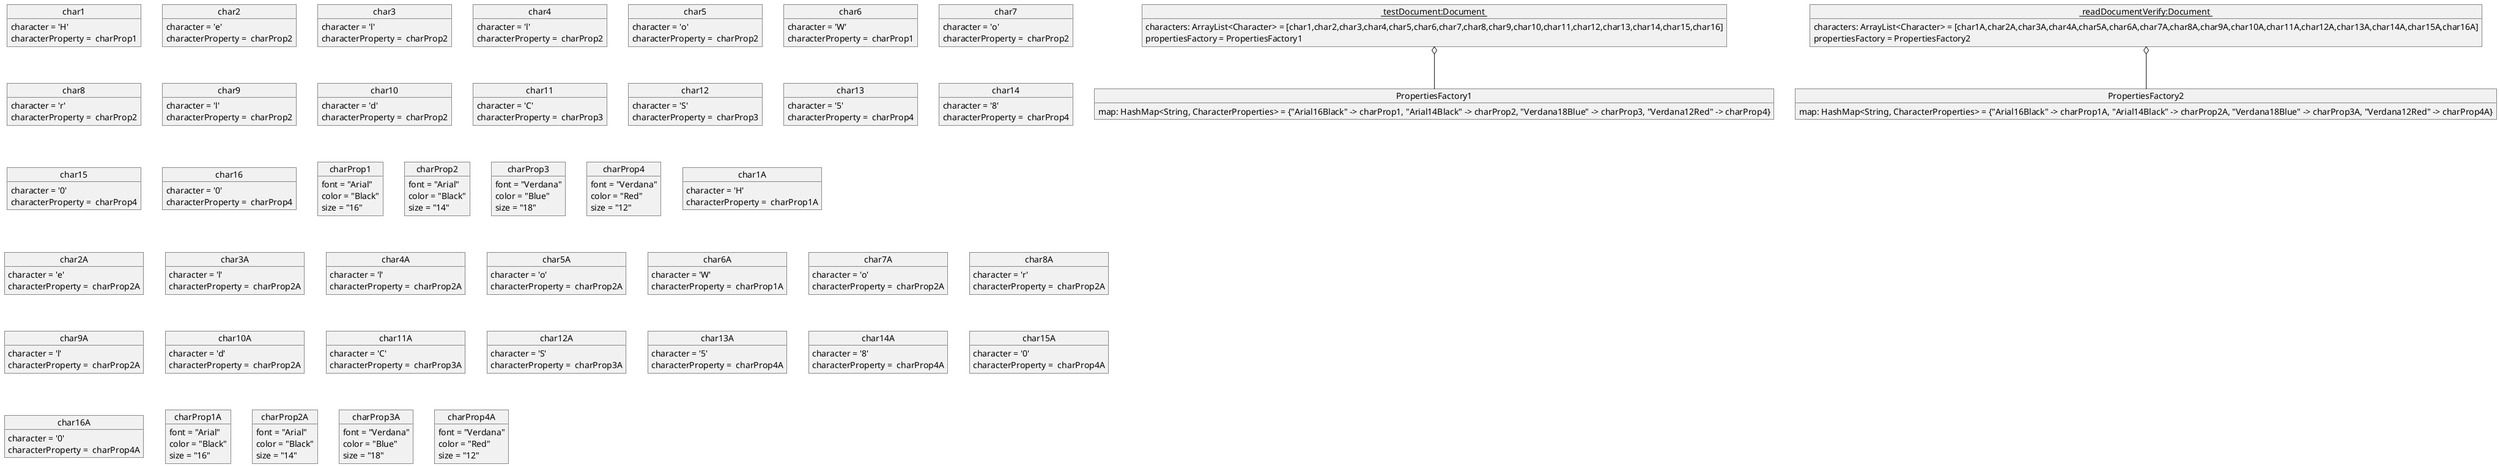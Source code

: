 @startuml

object "<u> testDocument:Document </u>" as doc {
characters: ArrayList<Character> = [char1,char2,char3,char4,char5,char6,char7,char8,char9,char10,char11,char12,char13,char14,char15,char16]
propertiesFactory = PropertiesFactory1
}

object PropertiesFactory1 {
map: HashMap<String, CharacterProperties> = {"Arial16Black" -> charProp1, "Arial14Black" -> charProp2, "Verdana18Blue" -> charProp3, "Verdana12Red" -> charProp4}
}

object char1 {
character = 'H'
characterProperty =  charProp1
}
object char2 {
character = 'e'
characterProperty =  charProp2
}
object char3 {
character = 'l'
characterProperty =  charProp2
}
object char4 {
character = 'l'
characterProperty =  charProp2
}
object char5 {
character = 'o'
characterProperty =  charProp2
}
object char6 {
character = 'W'
characterProperty =  charProp1
}
object char7 {
character = 'o'
characterProperty =  charProp2
}
object char8 {
character = 'r'
characterProperty =  charProp2
}
object char9 {
character = 'l'
characterProperty =  charProp2
}
object char10 {
character = 'd'
characterProperty =  charProp2
}
object char11 {
character = 'C'
characterProperty =  charProp3
}
object char12 {
character = 'S'
characterProperty =  charProp3
}
object char13 {
character = '5'
characterProperty =  charProp4
}
object char14 {
character = '8'
characterProperty =  charProp4
}
object char15 {
character = '0'
characterProperty =  charProp4
}
object char16 {
character = '0'
characterProperty =  charProp4
}


object charProp1 {
font = "Arial"
color = "Black"
size = "16"
}
object charProp2 {
font = "Arial"
color = "Black"
size = "14"
}
object charProp3 {
font = "Verdana"
color = "Blue"
size = "18"
}
object charProp4 {
font = "Verdana"
color = "Red"
size = "12"
}


doc o-- PropertiesFactory1





object "<u> readDocumentVerify:Document </u>" as verdoc {
characters: ArrayList<Character> = [char1A,char2A,char3A,char4A,char5A,char6A,char7A,char8A,char9A,char10A,char11A,char12A,char13A,char14A,char15A,char16A]
propertiesFactory = PropertiesFactory2
}

object PropertiesFactory2 {
map: HashMap<String, CharacterProperties> = {"Arial16Black" -> charProp1A, "Arial14Black" -> charProp2A, "Verdana18Blue" -> charProp3A, "Verdana12Red" -> charProp4A}
}


object char1A {
character = 'H'
characterProperty =  charProp1A
}
object char2A {
character = 'e'
characterProperty =  charProp2A
}
object char3A {
character = 'l'
characterProperty =  charProp2A
}
object char4A {
character = 'l'
characterProperty =  charProp2A
}
object char5A {
character = 'o'
characterProperty =  charProp2A
}
object char6A {
character = 'W'
characterProperty =  charProp1A
}
object char7A {
character = 'o'
characterProperty =  charProp2A
}
object char8A {
character = 'r'
characterProperty =  charProp2A
}
object char9A {
character = 'l'
characterProperty =  charProp2A
}
object char10A {
character = 'd'
characterProperty =  charProp2A
}
object char11A {
character = 'C'
characterProperty =  charProp3A
}
object char12A {
character = 'S'
characterProperty =  charProp3A
}
object char13A {
character = '5'
characterProperty =  charProp4A
}
object char14A {
character = '8'
characterProperty =  charProp4A
}
object char15A {
character = '0'
characterProperty =  charProp4A
}
object char16A {
character = '0'
characterProperty =  charProp4A
}

object charProp1A {
font = "Arial"
color = "Black"
size = "16"
}
object charProp2A {
font = "Arial"
color = "Black"
size = "14"
}
object charProp3A {
font = "Verdana"
color = "Blue"
size = "18"
}
object charProp4A {
font = "Verdana"
color = "Red"
size = "12"
}



verdoc o-- PropertiesFactory2


@enduml
